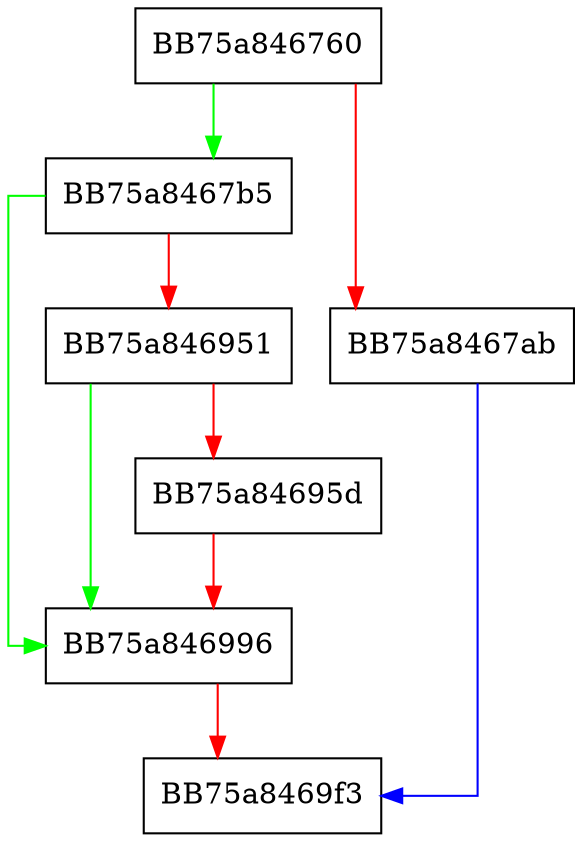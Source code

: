 digraph CollectStates {
  node [shape="box"];
  graph [splines=ortho];
  BB75a846760 -> BB75a8467b5 [color="green"];
  BB75a846760 -> BB75a8467ab [color="red"];
  BB75a8467ab -> BB75a8469f3 [color="blue"];
  BB75a8467b5 -> BB75a846996 [color="green"];
  BB75a8467b5 -> BB75a846951 [color="red"];
  BB75a846951 -> BB75a846996 [color="green"];
  BB75a846951 -> BB75a84695d [color="red"];
  BB75a84695d -> BB75a846996 [color="red"];
  BB75a846996 -> BB75a8469f3 [color="red"];
}